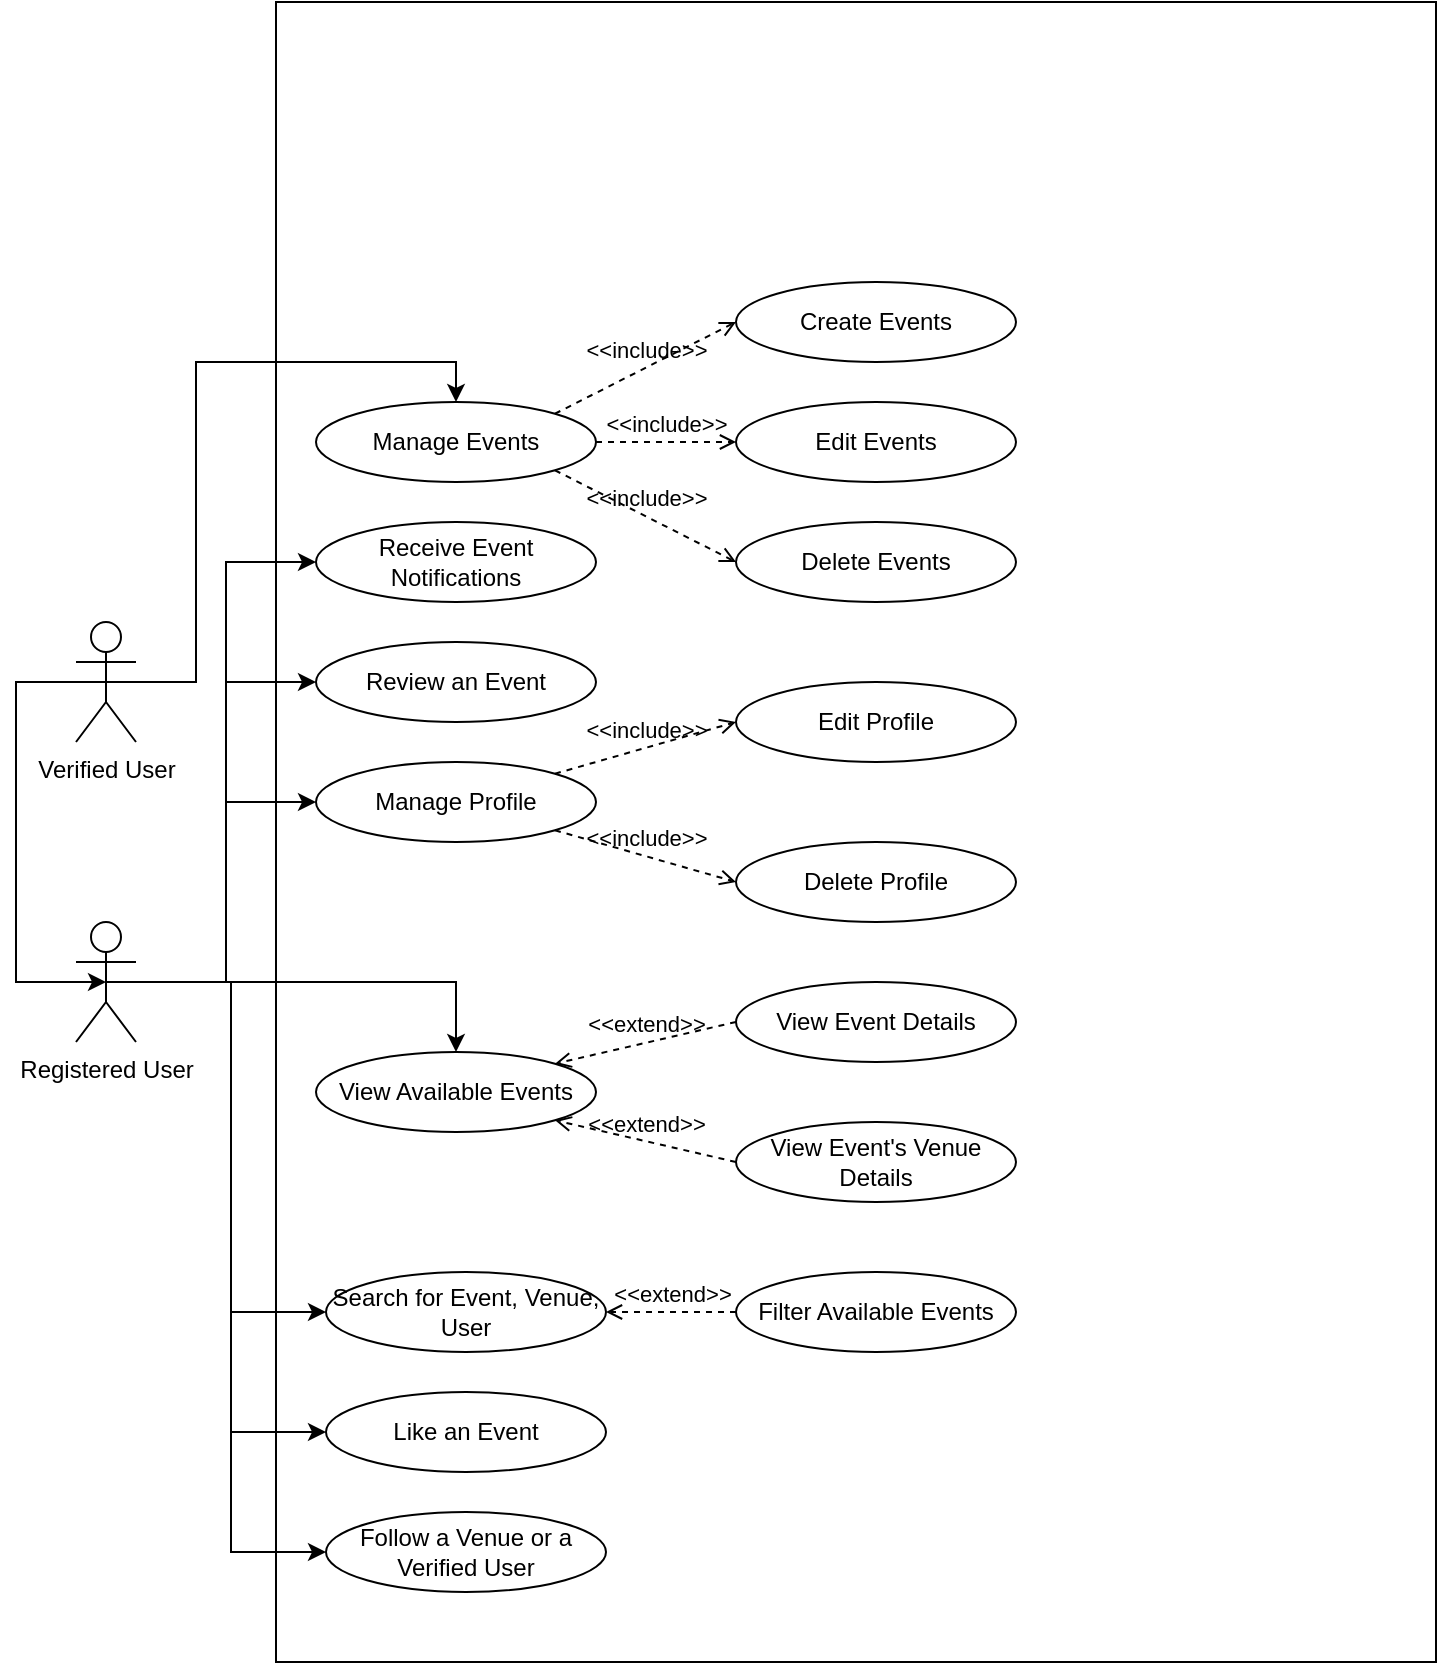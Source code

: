 <mxfile version="26.0.16">
  <diagram name="Page-1" id="BAsR5TB5KbsM6-LC__w9">
    <mxGraphModel dx="1095" dy="2147" grid="1" gridSize="10" guides="1" tooltips="1" connect="1" arrows="1" fold="1" page="1" pageScale="1" pageWidth="850" pageHeight="1100" math="0" shadow="0">
      <root>
        <mxCell id="0" />
        <mxCell id="1" parent="0" />
        <mxCell id="B4lHt29ajsByaK0nQMdi-75" value="" style="whiteSpace=wrap;html=1;" parent="1" vertex="1">
          <mxGeometry x="250" y="-680" width="580" height="830" as="geometry" />
        </mxCell>
        <mxCell id="B4lHt29ajsByaK0nQMdi-1" value="Manage Events" style="ellipse;whiteSpace=wrap;html=1;" parent="1" vertex="1">
          <mxGeometry x="270" y="-480" width="140" height="40" as="geometry" />
        </mxCell>
        <mxCell id="B4lHt29ajsByaK0nQMdi-2" value="Receive Event Notifications" style="ellipse;whiteSpace=wrap;html=1;" parent="1" vertex="1">
          <mxGeometry x="270" y="-420" width="140" height="40" as="geometry" />
        </mxCell>
        <mxCell id="B4lHt29ajsByaK0nQMdi-3" value="Edit Profile" style="ellipse;whiteSpace=wrap;html=1;" parent="1" vertex="1">
          <mxGeometry x="480" y="-340" width="140" height="40" as="geometry" />
        </mxCell>
        <mxCell id="B4lHt29ajsByaK0nQMdi-4" value="Delete Profile" style="ellipse;whiteSpace=wrap;html=1;" parent="1" vertex="1">
          <mxGeometry x="480" y="-260" width="140" height="40" as="geometry" />
        </mxCell>
        <mxCell id="B4lHt29ajsByaK0nQMdi-5" value="Manage Profile" style="ellipse;whiteSpace=wrap;html=1;" parent="1" vertex="1">
          <mxGeometry x="270" y="-300" width="140" height="40" as="geometry" />
        </mxCell>
        <mxCell id="B4lHt29ajsByaK0nQMdi-6" value="&amp;lt;&amp;lt;include&amp;gt;&amp;gt;" style="html=1;verticalAlign=bottom;labelBackgroundColor=none;endArrow=open;endFill=0;dashed=1;rounded=0;entryX=0;entryY=0.5;entryDx=0;entryDy=0;exitX=1;exitY=0;exitDx=0;exitDy=0;" parent="1" source="B4lHt29ajsByaK0nQMdi-5" target="B4lHt29ajsByaK0nQMdi-3" edge="1">
          <mxGeometry width="160" relative="1" as="geometry">
            <mxPoint x="300" y="-150" as="sourcePoint" />
            <mxPoint x="460" y="-150" as="targetPoint" />
          </mxGeometry>
        </mxCell>
        <mxCell id="B4lHt29ajsByaK0nQMdi-7" value="&amp;lt;&amp;lt;include&amp;gt;&amp;gt;" style="html=1;verticalAlign=bottom;labelBackgroundColor=none;endArrow=open;endFill=0;dashed=1;rounded=0;entryX=0;entryY=0.5;entryDx=0;entryDy=0;exitX=1;exitY=1;exitDx=0;exitDy=0;" parent="1" source="B4lHt29ajsByaK0nQMdi-5" target="B4lHt29ajsByaK0nQMdi-4" edge="1">
          <mxGeometry width="160" relative="1" as="geometry">
            <mxPoint x="399" y="-284" as="sourcePoint" />
            <mxPoint x="500" y="-300" as="targetPoint" />
          </mxGeometry>
        </mxCell>
        <mxCell id="B4lHt29ajsByaK0nQMdi-8" value="Review an Event" style="ellipse;whiteSpace=wrap;html=1;" parent="1" vertex="1">
          <mxGeometry x="270" y="-360" width="140" height="40" as="geometry" />
        </mxCell>
        <mxCell id="B4lHt29ajsByaK0nQMdi-9" value="View Event Details" style="ellipse;whiteSpace=wrap;html=1;" parent="1" vertex="1">
          <mxGeometry x="480" y="-190" width="140" height="40" as="geometry" />
        </mxCell>
        <mxCell id="B4lHt29ajsByaK0nQMdi-10" value="View Event&#39;s Venue Details" style="ellipse;whiteSpace=wrap;html=1;" parent="1" vertex="1">
          <mxGeometry x="480" y="-120" width="140" height="40" as="geometry" />
        </mxCell>
        <mxCell id="B4lHt29ajsByaK0nQMdi-11" value="Filter Available Events" style="ellipse;whiteSpace=wrap;html=1;" parent="1" vertex="1">
          <mxGeometry x="480" y="-45" width="140" height="40" as="geometry" />
        </mxCell>
        <mxCell id="B4lHt29ajsByaK0nQMdi-12" value="View Available Events" style="ellipse;whiteSpace=wrap;html=1;" parent="1" vertex="1">
          <mxGeometry x="270" y="-155" width="140" height="40" as="geometry" />
        </mxCell>
        <mxCell id="B4lHt29ajsByaK0nQMdi-15" value="&amp;lt;&amp;lt;extend&amp;gt;&amp;gt;" style="html=1;verticalAlign=bottom;labelBackgroundColor=none;endArrow=open;endFill=0;dashed=1;rounded=0;entryX=1;entryY=0;entryDx=0;entryDy=0;exitX=0;exitY=0.5;exitDx=0;exitDy=0;" parent="1" source="B4lHt29ajsByaK0nQMdi-9" target="B4lHt29ajsByaK0nQMdi-12" edge="1">
          <mxGeometry width="160" relative="1" as="geometry">
            <mxPoint x="345" y="-255" as="sourcePoint" />
            <mxPoint x="505" y="-255" as="targetPoint" />
          </mxGeometry>
        </mxCell>
        <mxCell id="B4lHt29ajsByaK0nQMdi-16" value="&amp;lt;&amp;lt;extend&amp;gt;&amp;gt;" style="html=1;verticalAlign=bottom;labelBackgroundColor=none;endArrow=open;endFill=0;dashed=1;rounded=0;entryX=1;entryY=1;entryDx=0;entryDy=0;exitX=0;exitY=0.5;exitDx=0;exitDy=0;" parent="1" source="B4lHt29ajsByaK0nQMdi-10" target="B4lHt29ajsByaK0nQMdi-12" edge="1">
          <mxGeometry width="160" relative="1" as="geometry">
            <mxPoint x="505" y="-160" as="sourcePoint" />
            <mxPoint x="399" y="-139" as="targetPoint" />
          </mxGeometry>
        </mxCell>
        <mxCell id="B4lHt29ajsByaK0nQMdi-17" value="Search for Event, Venue, User" style="ellipse;whiteSpace=wrap;html=1;" parent="1" vertex="1">
          <mxGeometry x="275" y="-45" width="140" height="40" as="geometry" />
        </mxCell>
        <mxCell id="B4lHt29ajsByaK0nQMdi-18" value="&amp;lt;&amp;lt;extend&amp;gt;&amp;gt;" style="html=1;verticalAlign=bottom;labelBackgroundColor=none;endArrow=open;endFill=0;dashed=1;rounded=0;exitX=0;exitY=0.5;exitDx=0;exitDy=0;entryX=1;entryY=0.5;entryDx=0;entryDy=0;" parent="1" source="B4lHt29ajsByaK0nQMdi-11" target="B4lHt29ajsByaK0nQMdi-17" edge="1">
          <mxGeometry width="160" relative="1" as="geometry">
            <mxPoint x="345" y="-95" as="sourcePoint" />
            <mxPoint x="505" y="-95" as="targetPoint" />
          </mxGeometry>
        </mxCell>
        <mxCell id="B4lHt29ajsByaK0nQMdi-19" value="Like an Event" style="ellipse;whiteSpace=wrap;html=1;" parent="1" vertex="1">
          <mxGeometry x="275" y="15" width="140" height="40" as="geometry" />
        </mxCell>
        <mxCell id="B4lHt29ajsByaK0nQMdi-20" value="Follow a Venue or a Verified User" style="ellipse;whiteSpace=wrap;html=1;" parent="1" vertex="1">
          <mxGeometry x="275" y="75" width="140" height="40" as="geometry" />
        </mxCell>
        <mxCell id="B4lHt29ajsByaK0nQMdi-66" style="edgeStyle=orthogonalEdgeStyle;rounded=0;orthogonalLoop=1;jettySize=auto;html=1;exitX=0.5;exitY=0.5;exitDx=0;exitDy=0;exitPerimeter=0;entryX=0;entryY=0.5;entryDx=0;entryDy=0;" parent="1" source="B4lHt29ajsByaK0nQMdi-21" target="B4lHt29ajsByaK0nQMdi-2" edge="1">
          <mxGeometry relative="1" as="geometry" />
        </mxCell>
        <mxCell id="B4lHt29ajsByaK0nQMdi-67" style="edgeStyle=orthogonalEdgeStyle;rounded=0;orthogonalLoop=1;jettySize=auto;html=1;exitX=0.5;exitY=0.5;exitDx=0;exitDy=0;exitPerimeter=0;entryX=0;entryY=0.5;entryDx=0;entryDy=0;" parent="1" source="B4lHt29ajsByaK0nQMdi-21" target="B4lHt29ajsByaK0nQMdi-8" edge="1">
          <mxGeometry relative="1" as="geometry" />
        </mxCell>
        <mxCell id="B4lHt29ajsByaK0nQMdi-68" style="edgeStyle=orthogonalEdgeStyle;rounded=0;orthogonalLoop=1;jettySize=auto;html=1;exitX=0.5;exitY=0.5;exitDx=0;exitDy=0;exitPerimeter=0;entryX=0;entryY=0.5;entryDx=0;entryDy=0;" parent="1" source="B4lHt29ajsByaK0nQMdi-21" target="B4lHt29ajsByaK0nQMdi-20" edge="1">
          <mxGeometry relative="1" as="geometry" />
        </mxCell>
        <mxCell id="B4lHt29ajsByaK0nQMdi-69" style="edgeStyle=orthogonalEdgeStyle;rounded=0;orthogonalLoop=1;jettySize=auto;html=1;exitX=0.5;exitY=0.5;exitDx=0;exitDy=0;exitPerimeter=0;entryX=0;entryY=0.5;entryDx=0;entryDy=0;" parent="1" source="B4lHt29ajsByaK0nQMdi-21" target="B4lHt29ajsByaK0nQMdi-19" edge="1">
          <mxGeometry relative="1" as="geometry" />
        </mxCell>
        <mxCell id="B4lHt29ajsByaK0nQMdi-70" style="edgeStyle=orthogonalEdgeStyle;rounded=0;orthogonalLoop=1;jettySize=auto;html=1;exitX=0.5;exitY=0.5;exitDx=0;exitDy=0;exitPerimeter=0;entryX=0;entryY=0.5;entryDx=0;entryDy=0;" parent="1" source="B4lHt29ajsByaK0nQMdi-21" target="B4lHt29ajsByaK0nQMdi-5" edge="1">
          <mxGeometry relative="1" as="geometry">
            <Array as="points">
              <mxPoint x="225" y="-190" />
              <mxPoint x="225" y="-280" />
            </Array>
          </mxGeometry>
        </mxCell>
        <mxCell id="B4lHt29ajsByaK0nQMdi-71" style="edgeStyle=orthogonalEdgeStyle;rounded=0;orthogonalLoop=1;jettySize=auto;html=1;exitX=0.5;exitY=0.5;exitDx=0;exitDy=0;exitPerimeter=0;entryX=0;entryY=0.5;entryDx=0;entryDy=0;" parent="1" source="B4lHt29ajsByaK0nQMdi-21" target="B4lHt29ajsByaK0nQMdi-17" edge="1">
          <mxGeometry relative="1" as="geometry" />
        </mxCell>
        <mxCell id="B4lHt29ajsByaK0nQMdi-72" style="edgeStyle=orthogonalEdgeStyle;rounded=0;orthogonalLoop=1;jettySize=auto;html=1;exitX=0.5;exitY=0.5;exitDx=0;exitDy=0;exitPerimeter=0;" parent="1" source="B4lHt29ajsByaK0nQMdi-21" target="B4lHt29ajsByaK0nQMdi-12" edge="1">
          <mxGeometry relative="1" as="geometry" />
        </mxCell>
        <mxCell id="B4lHt29ajsByaK0nQMdi-21" value="Registered User" style="shape=umlActor;verticalLabelPosition=bottom;verticalAlign=top;html=1;" parent="1" vertex="1">
          <mxGeometry x="150" y="-220" width="30" height="60" as="geometry" />
        </mxCell>
        <mxCell id="B4lHt29ajsByaK0nQMdi-73" style="edgeStyle=orthogonalEdgeStyle;rounded=0;orthogonalLoop=1;jettySize=auto;html=1;exitX=0.5;exitY=0.5;exitDx=0;exitDy=0;exitPerimeter=0;entryX=0.5;entryY=0;entryDx=0;entryDy=0;" parent="1" source="B4lHt29ajsByaK0nQMdi-62" target="B4lHt29ajsByaK0nQMdi-1" edge="1">
          <mxGeometry relative="1" as="geometry">
            <Array as="points">
              <mxPoint x="210" y="-340" />
              <mxPoint x="210" y="-500" />
              <mxPoint x="340" y="-500" />
            </Array>
          </mxGeometry>
        </mxCell>
        <mxCell id="B4lHt29ajsByaK0nQMdi-62" value="Verified User" style="shape=umlActor;verticalLabelPosition=bottom;verticalAlign=top;html=1;outlineConnect=0;" parent="1" vertex="1">
          <mxGeometry x="150" y="-370" width="30" height="60" as="geometry" />
        </mxCell>
        <mxCell id="B4lHt29ajsByaK0nQMdi-74" style="edgeStyle=orthogonalEdgeStyle;rounded=0;orthogonalLoop=1;jettySize=auto;html=1;exitX=0.5;exitY=0.5;exitDx=0;exitDy=0;exitPerimeter=0;entryX=0.5;entryY=0.5;entryDx=0;entryDy=0;entryPerimeter=0;" parent="1" source="B4lHt29ajsByaK0nQMdi-62" target="B4lHt29ajsByaK0nQMdi-21" edge="1">
          <mxGeometry relative="1" as="geometry">
            <Array as="points">
              <mxPoint x="120" y="-340" />
              <mxPoint x="120" y="-190" />
            </Array>
          </mxGeometry>
        </mxCell>
        <mxCell id="2DLOnY1k1wa5mo8io4lp-1" value="Edit Events" style="ellipse;whiteSpace=wrap;html=1;" parent="1" vertex="1">
          <mxGeometry x="480" y="-480" width="140" height="40" as="geometry" />
        </mxCell>
        <mxCell id="2DLOnY1k1wa5mo8io4lp-2" value="Delete Events" style="ellipse;whiteSpace=wrap;html=1;" parent="1" vertex="1">
          <mxGeometry x="480" y="-420" width="140" height="40" as="geometry" />
        </mxCell>
        <mxCell id="2DLOnY1k1wa5mo8io4lp-3" value="&lt;div&gt;Create Events&lt;/div&gt;" style="ellipse;whiteSpace=wrap;html=1;" parent="1" vertex="1">
          <mxGeometry x="480" y="-540" width="140" height="40" as="geometry" />
        </mxCell>
        <mxCell id="2DLOnY1k1wa5mo8io4lp-7" value="&amp;lt;&amp;lt;include&amp;gt;&amp;gt;" style="html=1;verticalAlign=bottom;labelBackgroundColor=none;endArrow=open;endFill=0;dashed=1;rounded=0;entryX=0;entryY=0.5;entryDx=0;entryDy=0;exitX=1;exitY=0.5;exitDx=0;exitDy=0;" parent="1" source="B4lHt29ajsByaK0nQMdi-1" target="2DLOnY1k1wa5mo8io4lp-1" edge="1">
          <mxGeometry width="160" relative="1" as="geometry">
            <mxPoint x="399" y="-284" as="sourcePoint" />
            <mxPoint x="490" y="-310" as="targetPoint" />
          </mxGeometry>
        </mxCell>
        <mxCell id="2DLOnY1k1wa5mo8io4lp-8" value="&amp;lt;&amp;lt;include&amp;gt;&amp;gt;" style="html=1;verticalAlign=bottom;labelBackgroundColor=none;endArrow=open;endFill=0;dashed=1;rounded=0;entryX=0;entryY=0.5;entryDx=0;entryDy=0;exitX=1;exitY=0;exitDx=0;exitDy=0;" parent="1" source="B4lHt29ajsByaK0nQMdi-1" target="2DLOnY1k1wa5mo8io4lp-3" edge="1">
          <mxGeometry width="160" relative="1" as="geometry">
            <mxPoint x="420" y="-450" as="sourcePoint" />
            <mxPoint x="490" y="-450" as="targetPoint" />
          </mxGeometry>
        </mxCell>
        <mxCell id="2DLOnY1k1wa5mo8io4lp-9" value="&amp;lt;&amp;lt;include&amp;gt;&amp;gt;" style="html=1;verticalAlign=bottom;labelBackgroundColor=none;endArrow=open;endFill=0;dashed=1;rounded=0;entryX=0;entryY=0.5;entryDx=0;entryDy=0;exitX=1;exitY=1;exitDx=0;exitDy=0;" parent="1" source="B4lHt29ajsByaK0nQMdi-1" target="2DLOnY1k1wa5mo8io4lp-2" edge="1">
          <mxGeometry width="160" relative="1" as="geometry">
            <mxPoint x="399" y="-464" as="sourcePoint" />
            <mxPoint x="490" y="-510" as="targetPoint" />
          </mxGeometry>
        </mxCell>
      </root>
    </mxGraphModel>
  </diagram>
</mxfile>
